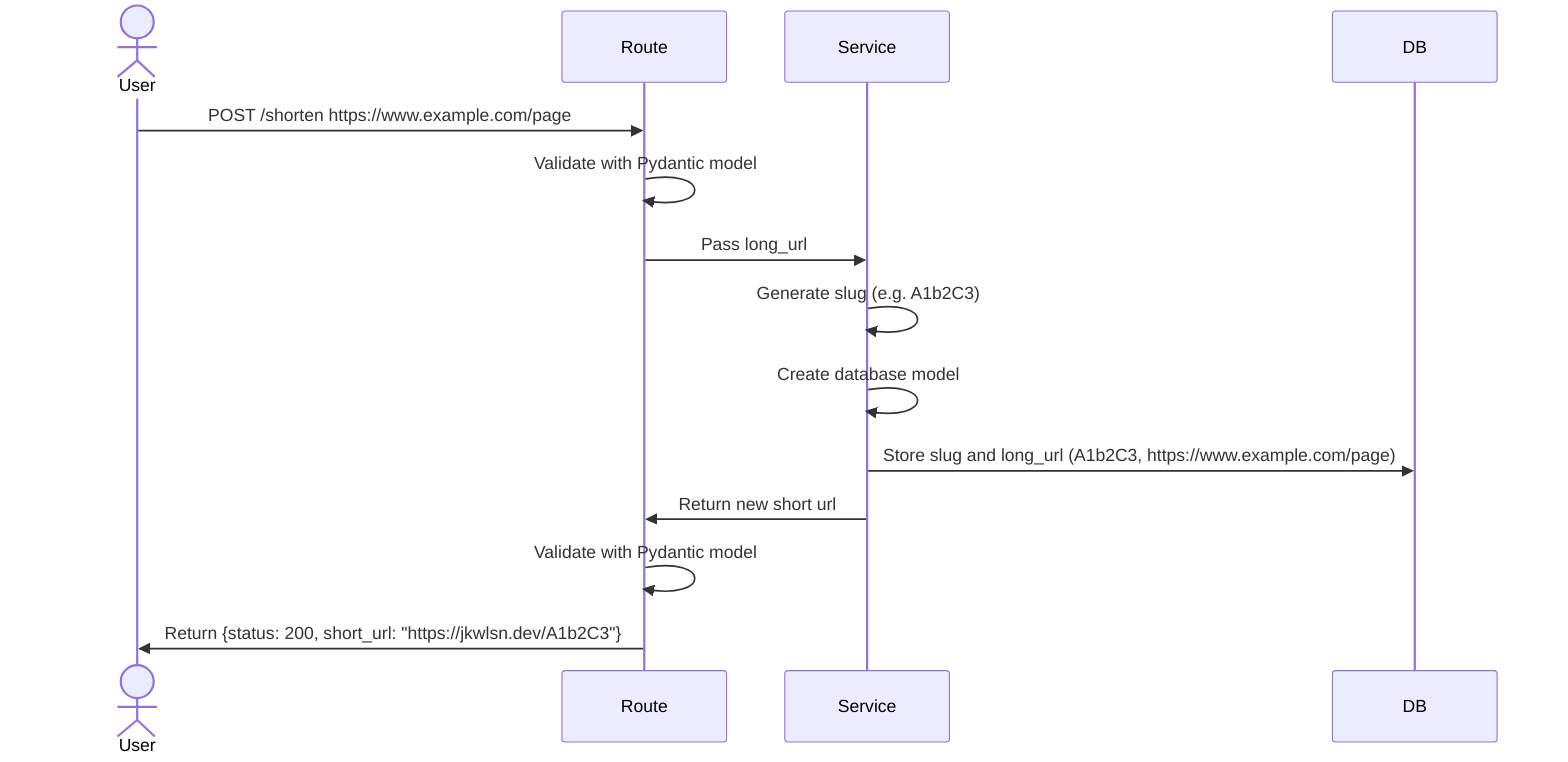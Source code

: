 sequenceDiagram
  actor User as User
  participant Route as Route
  participant Service as Service
  participant DB as DB

  User ->> Route: POST /shorten https://www.example.com/page
  Route ->> Route: Validate with Pydantic model
  Route ->> Service: Pass long_url
  Service ->> Service: Generate slug (e.g. A1b2C3)
  Service ->> Service: Create database model
  Service->> DB: Store slug and long_url (A1b2C3, https://www.example.com/page)
  Service ->> Route: Return new short url
  Route ->> Route: Validate with Pydantic model
  Route ->> User: Return {status: 200, short_url: "https://jkwlsn.dev/A1b2C3"}